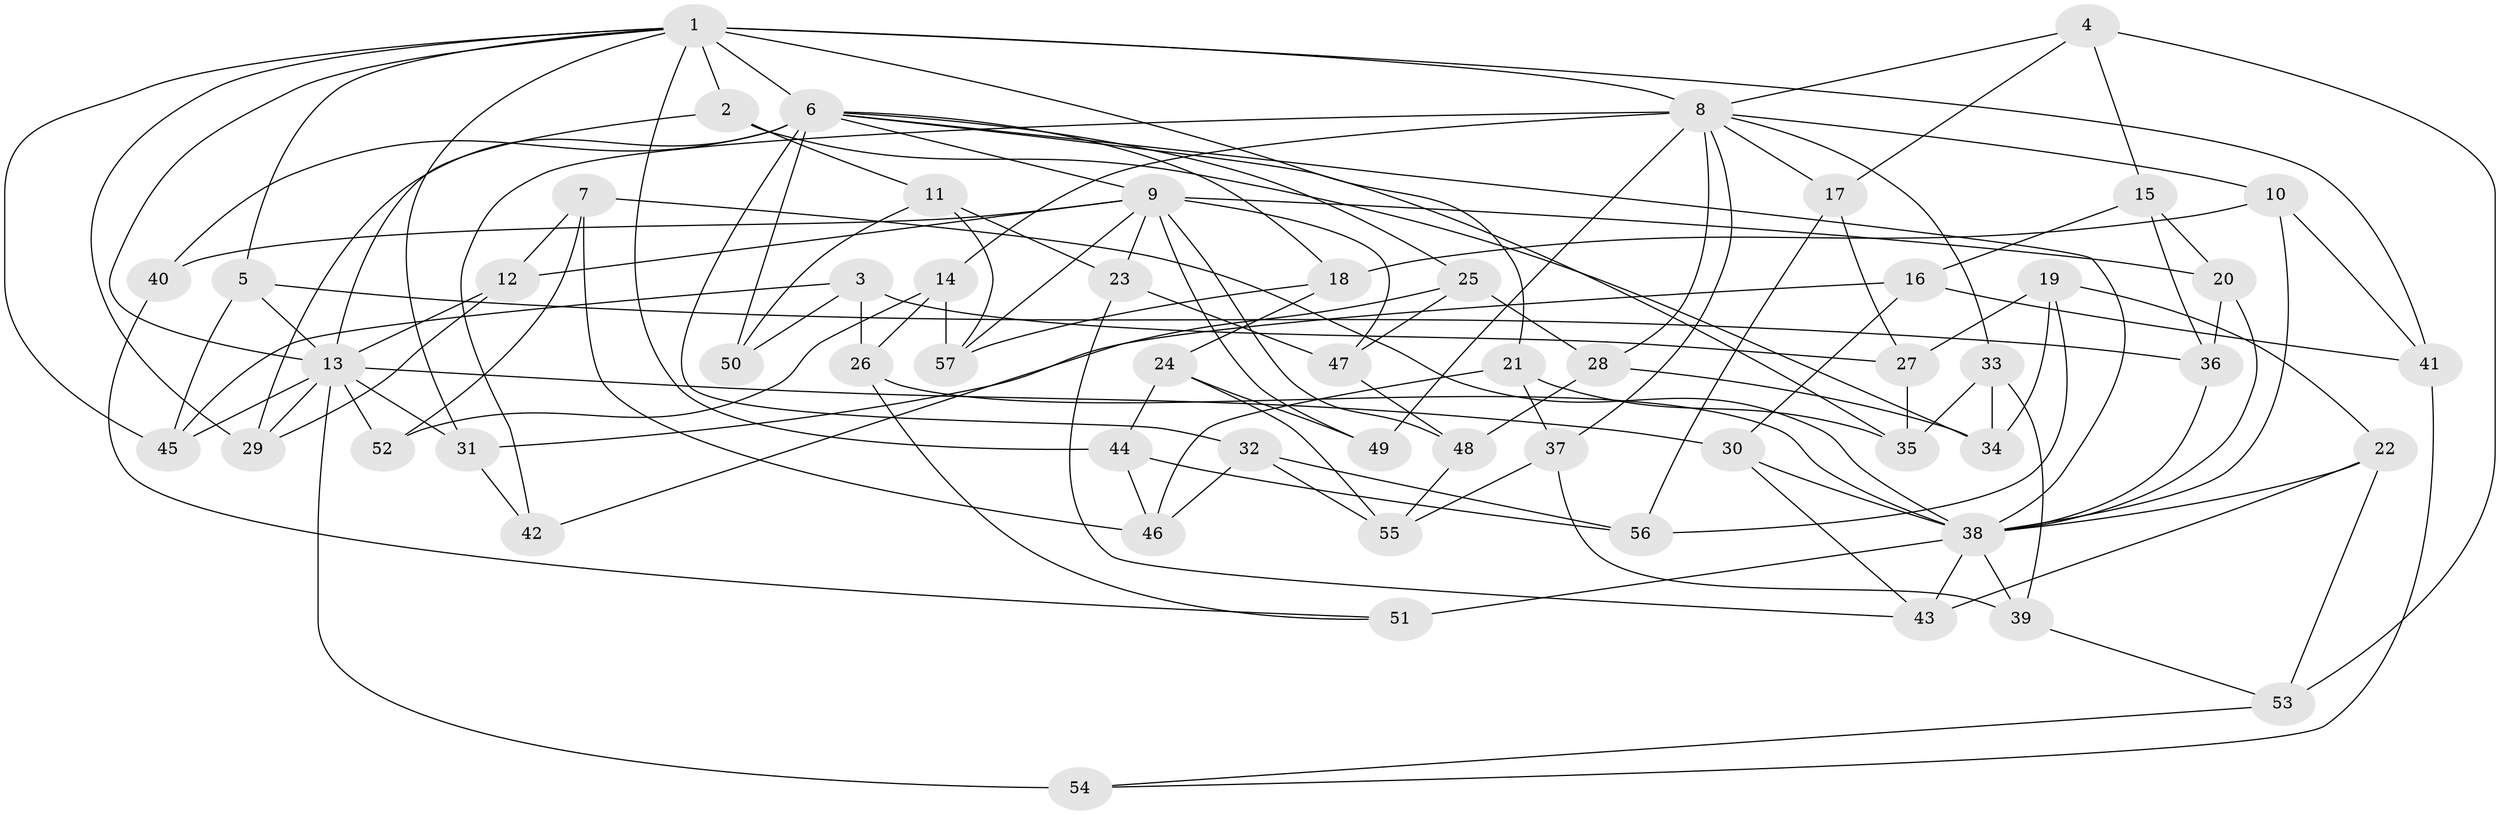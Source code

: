 // original degree distribution, {4: 1.0}
// Generated by graph-tools (version 1.1) at 2025/53/03/04/25 22:53:31]
// undirected, 57 vertices, 129 edges
graph export_dot {
  node [color=gray90,style=filled];
  1;
  2;
  3;
  4;
  5;
  6;
  7;
  8;
  9;
  10;
  11;
  12;
  13;
  14;
  15;
  16;
  17;
  18;
  19;
  20;
  21;
  22;
  23;
  24;
  25;
  26;
  27;
  28;
  29;
  30;
  31;
  32;
  33;
  34;
  35;
  36;
  37;
  38;
  39;
  40;
  41;
  42;
  43;
  44;
  45;
  46;
  47;
  48;
  49;
  50;
  51;
  52;
  53;
  54;
  55;
  56;
  57;
  1 -- 2 [weight=1.0];
  1 -- 5 [weight=1.0];
  1 -- 6 [weight=1.0];
  1 -- 8 [weight=2.0];
  1 -- 13 [weight=1.0];
  1 -- 21 [weight=1.0];
  1 -- 29 [weight=1.0];
  1 -- 31 [weight=1.0];
  1 -- 41 [weight=1.0];
  1 -- 44 [weight=1.0];
  1 -- 45 [weight=1.0];
  2 -- 11 [weight=1.0];
  2 -- 13 [weight=1.0];
  2 -- 34 [weight=1.0];
  3 -- 26 [weight=1.0];
  3 -- 27 [weight=1.0];
  3 -- 45 [weight=1.0];
  3 -- 50 [weight=1.0];
  4 -- 8 [weight=1.0];
  4 -- 15 [weight=1.0];
  4 -- 17 [weight=1.0];
  4 -- 53 [weight=1.0];
  5 -- 13 [weight=1.0];
  5 -- 36 [weight=1.0];
  5 -- 45 [weight=1.0];
  6 -- 9 [weight=1.0];
  6 -- 18 [weight=1.0];
  6 -- 25 [weight=1.0];
  6 -- 29 [weight=1.0];
  6 -- 32 [weight=1.0];
  6 -- 35 [weight=1.0];
  6 -- 38 [weight=1.0];
  6 -- 40 [weight=2.0];
  6 -- 50 [weight=2.0];
  7 -- 12 [weight=1.0];
  7 -- 38 [weight=1.0];
  7 -- 46 [weight=1.0];
  7 -- 52 [weight=1.0];
  8 -- 10 [weight=1.0];
  8 -- 14 [weight=1.0];
  8 -- 17 [weight=1.0];
  8 -- 28 [weight=1.0];
  8 -- 33 [weight=1.0];
  8 -- 37 [weight=1.0];
  8 -- 42 [weight=2.0];
  8 -- 49 [weight=1.0];
  9 -- 12 [weight=1.0];
  9 -- 20 [weight=1.0];
  9 -- 23 [weight=1.0];
  9 -- 40 [weight=1.0];
  9 -- 47 [weight=1.0];
  9 -- 48 [weight=1.0];
  9 -- 49 [weight=2.0];
  9 -- 57 [weight=1.0];
  10 -- 18 [weight=1.0];
  10 -- 38 [weight=1.0];
  10 -- 41 [weight=1.0];
  11 -- 23 [weight=1.0];
  11 -- 50 [weight=1.0];
  11 -- 57 [weight=1.0];
  12 -- 13 [weight=1.0];
  12 -- 29 [weight=1.0];
  13 -- 29 [weight=1.0];
  13 -- 30 [weight=1.0];
  13 -- 31 [weight=1.0];
  13 -- 45 [weight=1.0];
  13 -- 52 [weight=2.0];
  13 -- 54 [weight=2.0];
  14 -- 26 [weight=1.0];
  14 -- 52 [weight=1.0];
  14 -- 57 [weight=1.0];
  15 -- 16 [weight=1.0];
  15 -- 20 [weight=1.0];
  15 -- 36 [weight=1.0];
  16 -- 30 [weight=1.0];
  16 -- 31 [weight=1.0];
  16 -- 41 [weight=1.0];
  17 -- 27 [weight=1.0];
  17 -- 56 [weight=1.0];
  18 -- 24 [weight=1.0];
  18 -- 57 [weight=1.0];
  19 -- 22 [weight=1.0];
  19 -- 27 [weight=1.0];
  19 -- 34 [weight=1.0];
  19 -- 56 [weight=1.0];
  20 -- 36 [weight=1.0];
  20 -- 38 [weight=1.0];
  21 -- 35 [weight=1.0];
  21 -- 37 [weight=1.0];
  21 -- 46 [weight=1.0];
  22 -- 38 [weight=1.0];
  22 -- 43 [weight=1.0];
  22 -- 53 [weight=1.0];
  23 -- 43 [weight=1.0];
  23 -- 47 [weight=1.0];
  24 -- 44 [weight=1.0];
  24 -- 49 [weight=1.0];
  24 -- 55 [weight=1.0];
  25 -- 28 [weight=1.0];
  25 -- 42 [weight=1.0];
  25 -- 47 [weight=1.0];
  26 -- 38 [weight=1.0];
  26 -- 51 [weight=1.0];
  27 -- 35 [weight=1.0];
  28 -- 34 [weight=1.0];
  28 -- 48 [weight=1.0];
  30 -- 38 [weight=1.0];
  30 -- 43 [weight=1.0];
  31 -- 42 [weight=1.0];
  32 -- 46 [weight=1.0];
  32 -- 55 [weight=1.0];
  32 -- 56 [weight=1.0];
  33 -- 34 [weight=1.0];
  33 -- 35 [weight=1.0];
  33 -- 39 [weight=1.0];
  36 -- 38 [weight=1.0];
  37 -- 39 [weight=1.0];
  37 -- 55 [weight=1.0];
  38 -- 39 [weight=1.0];
  38 -- 43 [weight=1.0];
  38 -- 51 [weight=2.0];
  39 -- 53 [weight=1.0];
  40 -- 51 [weight=1.0];
  41 -- 54 [weight=1.0];
  44 -- 46 [weight=1.0];
  44 -- 56 [weight=1.0];
  47 -- 48 [weight=1.0];
  48 -- 55 [weight=1.0];
  53 -- 54 [weight=1.0];
}
